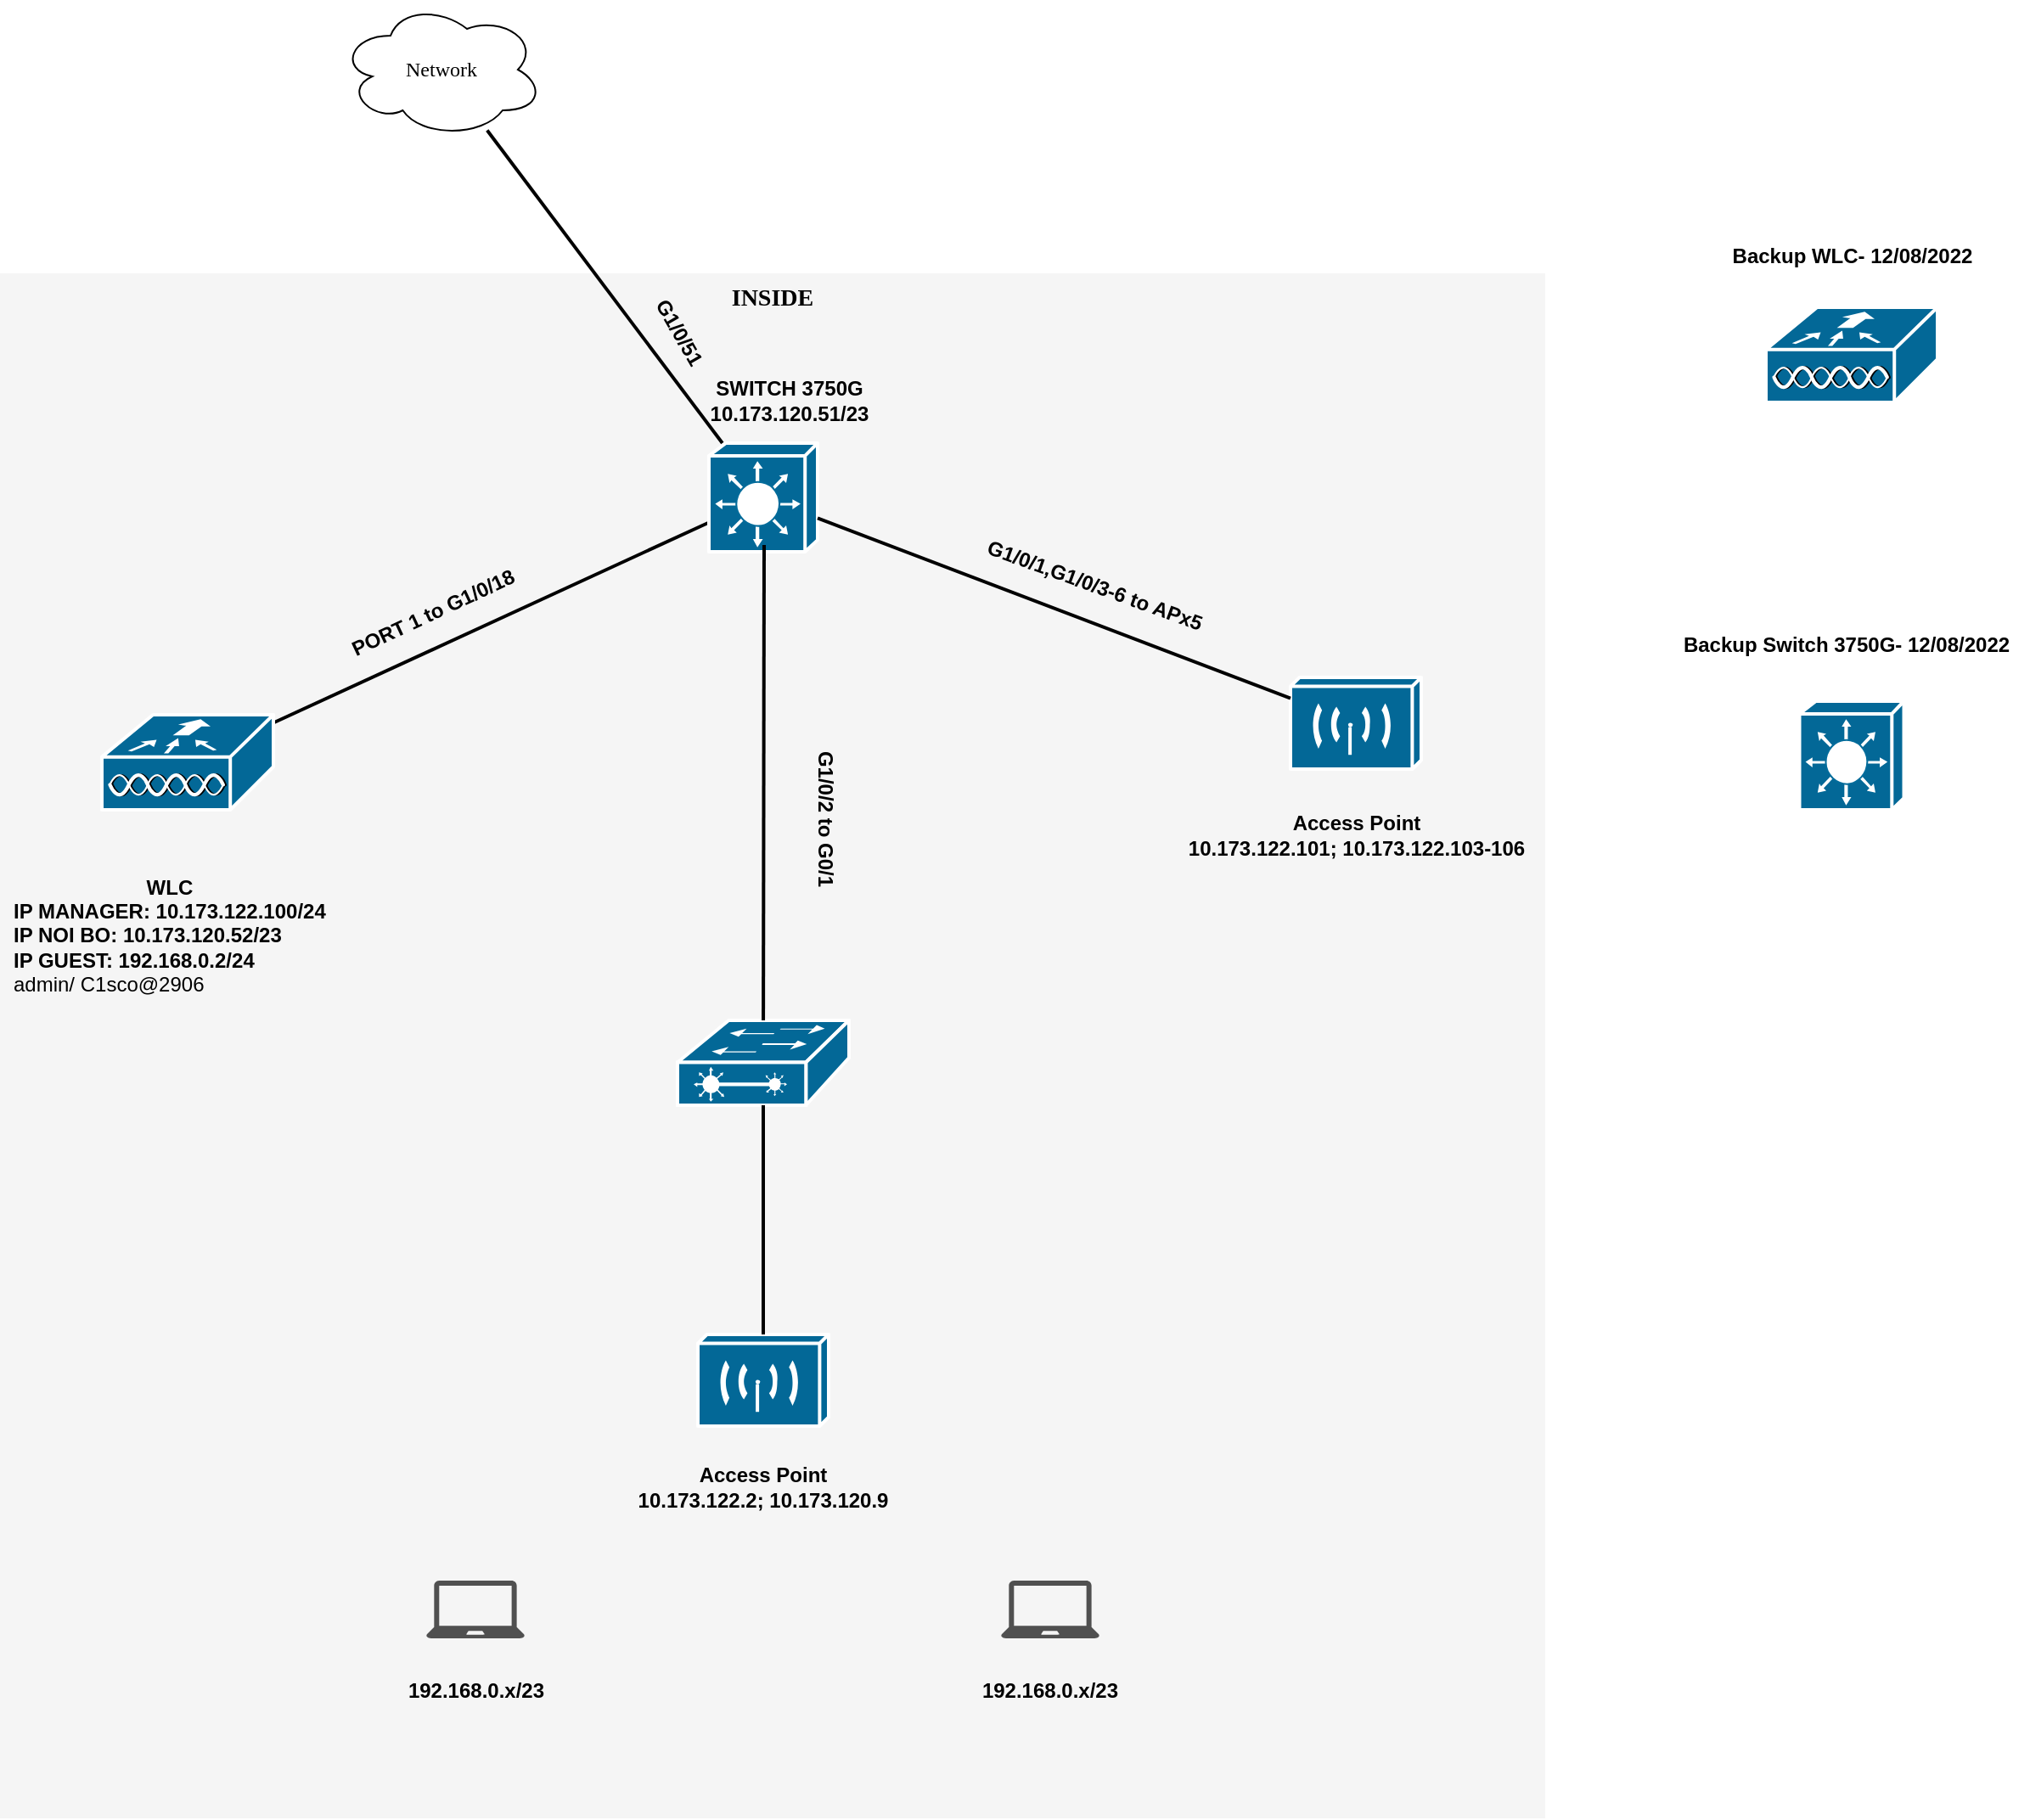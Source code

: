 <mxfile version="20.2.3" type="github">
  <diagram name="Page-1" id="c37626ed-c26b-45fb-9056-f9ebc6bb27b6">
    <mxGraphModel dx="2672" dy="1188" grid="1" gridSize="10" guides="1" tooltips="1" connect="1" arrows="1" fold="1" page="1" pageScale="1" pageWidth="1100" pageHeight="850" background="none" math="0" shadow="0">
      <root>
        <mxCell id="0" />
        <mxCell id="1" parent="0" />
        <mxCell id="DheX3hNSlC5GzcRXyFdp-12" value="INSIDE" style="whiteSpace=wrap;html=1;rounded=0;shadow=0;comic=0;strokeWidth=1;fontFamily=Verdana;fontSize=14;fillColor=#f5f5f5;strokeColor=none;verticalAlign=top;fontStyle=1" vertex="1" parent="1">
          <mxGeometry x="-220" y="160" width="910" height="910" as="geometry" />
        </mxCell>
        <mxCell id="1c7a67bf8fd3230f-64" style="edgeStyle=none;html=1;labelBackgroundColor=none;startFill=0;endArrow=none;endFill=0;strokeWidth=2;fontFamily=Verdana;fontSize=12;" parent="1" source="DheX3hNSlC5GzcRXyFdp-6" target="DheX3hNSlC5GzcRXyFdp-1" edge="1">
          <mxGeometry relative="1" as="geometry">
            <mxPoint x="329" y="174.532" as="sourcePoint" />
            <mxPoint x="210" y="159.997" as="targetPoint" />
          </mxGeometry>
        </mxCell>
        <mxCell id="1c7a67bf8fd3230f-65" style="edgeStyle=none;html=1;labelBackgroundColor=none;startFill=0;endArrow=none;endFill=0;strokeWidth=2;fontFamily=Verdana;fontSize=12;" parent="1" source="DheX3hNSlC5GzcRXyFdp-6" target="DheX3hNSlC5GzcRXyFdp-4" edge="1">
          <mxGeometry relative="1" as="geometry">
            <mxPoint x="179" y="372.997" as="sourcePoint" />
            <mxPoint x="59" y="424.774" as="targetPoint" />
          </mxGeometry>
        </mxCell>
        <mxCell id="DheX3hNSlC5GzcRXyFdp-1" value="Network" style="ellipse;shape=cloud;whiteSpace=wrap;html=1;rounded=0;shadow=0;comic=0;strokeWidth=1;fontFamily=Verdana;fontSize=12;" vertex="1" parent="1">
          <mxGeometry x="-20" width="120" height="80" as="geometry" />
        </mxCell>
        <mxCell id="DheX3hNSlC5GzcRXyFdp-4" value="" style="shape=mxgraph.cisco.wireless.wlan_controller;sketch=0;html=1;pointerEvents=1;dashed=0;fillColor=#036897;strokeColor=#ffffff;strokeWidth=2;verticalLabelPosition=bottom;verticalAlign=top;align=center;outlineConnect=0;" vertex="1" parent="1">
          <mxGeometry x="-160" y="420" width="101" height="56" as="geometry" />
        </mxCell>
        <mxCell id="DheX3hNSlC5GzcRXyFdp-5" value="" style="shape=mxgraph.cisco.wireless.wireless_transport;sketch=0;html=1;pointerEvents=1;dashed=0;fillColor=#036897;strokeColor=#ffffff;strokeWidth=2;verticalLabelPosition=bottom;verticalAlign=top;align=center;outlineConnect=0;" vertex="1" parent="1">
          <mxGeometry x="540" y="398" width="77" height="54" as="geometry" />
        </mxCell>
        <mxCell id="DheX3hNSlC5GzcRXyFdp-6" value="" style="shape=mxgraph.cisco.switches.layer_3_switch;sketch=0;html=1;pointerEvents=1;dashed=0;fillColor=#036897;strokeColor=#ffffff;strokeWidth=2;verticalLabelPosition=bottom;verticalAlign=top;align=center;outlineConnect=0;" vertex="1" parent="1">
          <mxGeometry x="197.5" y="260" width="64" height="64" as="geometry" />
        </mxCell>
        <mxCell id="DheX3hNSlC5GzcRXyFdp-7" value="" style="shape=mxgraph.cisco.switches.layer_2_remote_switch;sketch=0;html=1;pointerEvents=1;dashed=0;fillColor=#036897;strokeColor=#ffffff;strokeWidth=2;verticalLabelPosition=bottom;verticalAlign=top;align=center;outlineConnect=0;" vertex="1" parent="1">
          <mxGeometry x="179" y="600" width="101" height="50" as="geometry" />
        </mxCell>
        <mxCell id="DheX3hNSlC5GzcRXyFdp-8" value="" style="shape=mxgraph.cisco.wireless.wireless_transport;sketch=0;html=1;pointerEvents=1;dashed=0;fillColor=#036897;strokeColor=#ffffff;strokeWidth=2;verticalLabelPosition=bottom;verticalAlign=top;align=center;outlineConnect=0;" vertex="1" parent="1">
          <mxGeometry x="191" y="785" width="77" height="54" as="geometry" />
        </mxCell>
        <mxCell id="DheX3hNSlC5GzcRXyFdp-9" value="" style="sketch=0;pointerEvents=1;shadow=0;dashed=0;html=1;strokeColor=none;fillColor=#505050;labelPosition=center;verticalLabelPosition=bottom;verticalAlign=top;outlineConnect=0;align=center;shape=mxgraph.office.devices.laptop;" vertex="1" parent="1">
          <mxGeometry x="31" y="930" width="58" height="34" as="geometry" />
        </mxCell>
        <mxCell id="DheX3hNSlC5GzcRXyFdp-10" value="" style="sketch=0;pointerEvents=1;shadow=0;dashed=0;html=1;strokeColor=none;fillColor=#505050;labelPosition=center;verticalLabelPosition=bottom;verticalAlign=top;outlineConnect=0;align=center;shape=mxgraph.office.devices.laptop;" vertex="1" parent="1">
          <mxGeometry x="369.5" y="930" width="58" height="34" as="geometry" />
        </mxCell>
        <mxCell id="DheX3hNSlC5GzcRXyFdp-16" style="edgeStyle=none;html=1;labelBackgroundColor=none;startFill=0;endArrow=none;endFill=0;strokeWidth=2;fontFamily=Verdana;fontSize=12;" edge="1" parent="1" source="DheX3hNSlC5GzcRXyFdp-6" target="DheX3hNSlC5GzcRXyFdp-5">
          <mxGeometry relative="1" as="geometry">
            <mxPoint x="207.5" y="337.676" as="sourcePoint" />
            <mxPoint x="104.897" y="420" as="targetPoint" />
          </mxGeometry>
        </mxCell>
        <mxCell id="DheX3hNSlC5GzcRXyFdp-17" style="edgeStyle=none;html=1;labelBackgroundColor=none;startFill=0;endArrow=none;endFill=0;strokeWidth=2;fontFamily=Verdana;fontSize=12;" edge="1" parent="1" source="DheX3hNSlC5GzcRXyFdp-7">
          <mxGeometry relative="1" as="geometry">
            <mxPoint x="168.1" y="352.0" as="sourcePoint" />
            <mxPoint x="230" y="320" as="targetPoint" />
          </mxGeometry>
        </mxCell>
        <mxCell id="DheX3hNSlC5GzcRXyFdp-18" style="edgeStyle=none;html=1;labelBackgroundColor=none;startFill=0;endArrow=none;endFill=0;strokeWidth=2;fontFamily=Verdana;fontSize=12;" edge="1" parent="1" source="DheX3hNSlC5GzcRXyFdp-8" target="DheX3hNSlC5GzcRXyFdp-7">
          <mxGeometry relative="1" as="geometry">
            <mxPoint x="228.781" y="820" as="sourcePoint" />
            <mxPoint x="229.24" y="540" as="targetPoint" />
          </mxGeometry>
        </mxCell>
        <mxCell id="DheX3hNSlC5GzcRXyFdp-19" value="&lt;b&gt;SWITCH 3750G&lt;br&gt;10.173.120.51/23&lt;/b&gt;" style="text;html=1;strokeColor=none;fillColor=none;align=center;verticalAlign=middle;whiteSpace=wrap;rounded=0;" vertex="1" parent="1">
          <mxGeometry x="170" y="220" width="150" height="30" as="geometry" />
        </mxCell>
        <mxCell id="DheX3hNSlC5GzcRXyFdp-22" value="&lt;b&gt;G1/0/51&lt;/b&gt;" style="text;html=1;strokeColor=none;fillColor=none;align=center;verticalAlign=middle;whiteSpace=wrap;rounded=0;rotation=60;" vertex="1" parent="1">
          <mxGeometry x="150" y="180" width="60" height="30" as="geometry" />
        </mxCell>
        <mxCell id="DheX3hNSlC5GzcRXyFdp-23" value="&lt;div style=&quot;text-align: center;&quot;&gt;&lt;b style=&quot;background-color: initial;&quot;&gt;WLC&lt;/b&gt;&lt;/div&gt;&lt;b&gt;&lt;div style=&quot;&quot;&gt;&lt;b style=&quot;background-color: initial;&quot;&gt;IP MANAGER: 10.173.122.100/24&lt;/b&gt;&lt;/div&gt;&lt;div style=&quot;&quot;&gt;&lt;b style=&quot;background-color: initial;&quot;&gt;IP NOI BO: 10.173.120.52/23&lt;/b&gt;&lt;/div&gt;&lt;div style=&quot;&quot;&gt;&lt;b style=&quot;background-color: initial;&quot;&gt;IP GUEST: 192.168.0.2/24&lt;/b&gt;&lt;/div&gt;&lt;div style=&quot;&quot;&gt;&lt;span style=&quot;font-weight: 400;&quot;&gt;admin/ C1sco@2906&lt;/span&gt;&lt;b style=&quot;background-color: initial;&quot;&gt;&lt;br&gt;&lt;/b&gt;&lt;/div&gt;&lt;/b&gt;" style="text;html=1;strokeColor=none;fillColor=none;align=left;verticalAlign=middle;whiteSpace=wrap;rounded=0;" vertex="1" parent="1">
          <mxGeometry x="-214.5" y="500.5" width="210" height="99" as="geometry" />
        </mxCell>
        <mxCell id="DheX3hNSlC5GzcRXyFdp-24" value="&lt;b&gt;PORT 1 to G1/0/18&lt;br&gt;&lt;/b&gt;" style="text;html=1;strokeColor=none;fillColor=none;align=center;verticalAlign=middle;whiteSpace=wrap;rounded=0;rotation=-25;" vertex="1" parent="1">
          <mxGeometry x="-40" y="340" width="150" height="39" as="geometry" />
        </mxCell>
        <mxCell id="DheX3hNSlC5GzcRXyFdp-25" value="&lt;b&gt;G1/0/1,G1/0/3-6 to APx5&lt;br&gt;&lt;/b&gt;" style="text;html=1;strokeColor=none;fillColor=none;align=center;verticalAlign=middle;whiteSpace=wrap;rounded=0;rotation=20;" vertex="1" parent="1">
          <mxGeometry x="350" y="324" width="150" height="39" as="geometry" />
        </mxCell>
        <mxCell id="DheX3hNSlC5GzcRXyFdp-26" value="&lt;b&gt;Access Point&lt;br&gt;10.173.122.101; 10.173.122.103-106&lt;br&gt;&lt;/b&gt;" style="text;html=1;strokeColor=none;fillColor=none;align=center;verticalAlign=middle;whiteSpace=wrap;rounded=0;" vertex="1" parent="1">
          <mxGeometry x="467.62" y="476" width="221.75" height="30" as="geometry" />
        </mxCell>
        <mxCell id="DheX3hNSlC5GzcRXyFdp-27" value="&lt;span&gt;G1/0/2 to G0/1&lt;br&gt;&lt;/span&gt;" style="text;html=1;strokeColor=none;fillColor=none;align=center;verticalAlign=middle;whiteSpace=wrap;rounded=0;rotation=90;fontStyle=1" vertex="1" parent="1">
          <mxGeometry x="181.5" y="461.5" width="169" height="39" as="geometry" />
        </mxCell>
        <mxCell id="DheX3hNSlC5GzcRXyFdp-28" value="&lt;b&gt;Access Point&lt;br&gt;10.173.122.2; 10.173.120.9&lt;br&gt;&lt;/b&gt;" style="text;html=1;strokeColor=none;fillColor=none;align=center;verticalAlign=middle;whiteSpace=wrap;rounded=0;" vertex="1" parent="1">
          <mxGeometry x="146.25" y="860" width="166.5" height="30" as="geometry" />
        </mxCell>
        <mxCell id="DheX3hNSlC5GzcRXyFdp-29" value="&lt;b&gt;192.168.0.x/23&lt;/b&gt;&lt;span style=&quot;color: rgba(0, 0, 0, 0); font-family: monospace; font-size: 0px; text-align: start;&quot;&gt;%3CmxGraphModel%3E%3Croot%3E%3CmxCell%20id%3D%220%22%2F%3E%3CmxCell%20id%3D%221%22%20parent%3D%220%22%2F%3E%3CmxCell%20id%3D%222%22%20value%3D%22%26lt%3Bb%26gt%3BAccess%20Point%26lt%3Bbr%26gt%3B10.173.120.8%20-%2010.173.120.9%26lt%3Bbr%26gt%3B%26lt%3B%2Fb%26gt%3B%22%20style%3D%22text%3Bhtml%3D1%3BstrokeColor%3Dnone%3BfillColor%3Dnone%3Balign%3Dcenter%3BverticalAlign%3Dmiddle%3BwhiteSpace%3Dwrap%3Brounded%3D0%3B%22%20vertex%3D%221%22%20parent%3D%221%22%3E%3CmxGeometry%20x%3D%22146.25%22%20y%3D%22860%22%20width%3D%22166.5%22%20height%3D%2230%22%20as%3D%22geometry%22%2F%3E%3C%2FmxCell%3E%3C%2Froot%3E%3C%2FmxGraphModel%3E&lt;/span&gt;&lt;b&gt;&lt;br&gt;&lt;/b&gt;" style="text;html=1;strokeColor=none;fillColor=none;align=center;verticalAlign=middle;whiteSpace=wrap;rounded=0;" vertex="1" parent="1">
          <mxGeometry x="315.25" y="980" width="166.5" height="30" as="geometry" />
        </mxCell>
        <mxCell id="DheX3hNSlC5GzcRXyFdp-30" value="&lt;b&gt;192.168.0.x/23&lt;/b&gt;&lt;span style=&quot;color: rgba(0, 0, 0, 0); font-family: monospace; font-size: 0px; text-align: start;&quot;&gt;%3CmxGraphModel%3E%3Croot%3E%3CmxCell%20id%3D%220%22%2F%3E%3CmxCell%20id%3D%221%22%20parent%3D%220%22%2F%3E%3CmxCell%20id%3D%222%22%20value%3D%22%26lt%3Bb%26gt%3BAccess%20Point%26lt%3Bbr%26gt%3B10.173.120.8%20-%2010.173.120.9%26lt%3Bbr%26gt%3B%26lt%3B%2Fb%26gt%3B%22%20style%3D%22text%3Bhtml%3D1%3BstrokeColor%3Dnone%3BfillColor%3Dnone%3Balign%3Dcenter%3BverticalAlign%3Dmiddle%3BwhiteSpace%3Dwrap%3Brounded%3D0%3B%22%20vertex%3D%221%22%20parent%3D%221%22%3E%3CmxGeometry%20x%3D%22146.25%22%20y%3D%22860%22%20width%3D%22166.5%22%20height%3D%2230%22%20as%3D%22geometry%22%2F%3E%3C%2FmxCell%3E%3C%2Froot%3E%3C%2FmxGraphModel%3E&lt;/span&gt;&lt;b&gt;&lt;br&gt;&lt;/b&gt;" style="text;html=1;strokeColor=none;fillColor=none;align=center;verticalAlign=middle;whiteSpace=wrap;rounded=0;" vertex="1" parent="1">
          <mxGeometry x="-23.25" y="980" width="166.5" height="30" as="geometry" />
        </mxCell>
        <UserObject label="" link="https://github.com/minhnghia2k3/Network-Topology/blob/main/wlc_backup_dltb" linkTarget="_blank" id="DheX3hNSlC5GzcRXyFdp-36">
          <mxCell style="shape=mxgraph.cisco.wireless.wlan_controller;sketch=0;html=1;pointerEvents=1;dashed=0;fillColor=#036897;strokeColor=#ffffff;strokeWidth=2;verticalLabelPosition=bottom;verticalAlign=top;align=center;outlineConnect=0;" vertex="1" parent="1">
            <mxGeometry x="820" y="180" width="101" height="56" as="geometry" />
          </mxCell>
        </UserObject>
        <UserObject label="" link="https://github.com/minhnghia2k3/Network-Topology/blob/main/qtc-dltb-confg" linkTarget="_blank" id="DheX3hNSlC5GzcRXyFdp-37">
          <mxCell style="shape=mxgraph.cisco.switches.layer_3_switch;sketch=0;html=1;pointerEvents=1;dashed=0;fillColor=#036897;strokeColor=#ffffff;strokeWidth=2;verticalLabelPosition=bottom;verticalAlign=top;align=center;outlineConnect=0;" vertex="1" parent="1">
            <mxGeometry x="839.75" y="412" width="61.5" height="64" as="geometry" />
          </mxCell>
        </UserObject>
        <mxCell id="DheX3hNSlC5GzcRXyFdp-38" value="&lt;b&gt;Backup WLC- 12/08/2022&lt;br&gt;&lt;/b&gt;" style="text;html=1;strokeColor=none;fillColor=none;align=center;verticalAlign=middle;whiteSpace=wrap;rounded=0;rotation=0;" vertex="1" parent="1">
          <mxGeometry x="795.5" y="130" width="150" height="39" as="geometry" />
        </mxCell>
        <mxCell id="DheX3hNSlC5GzcRXyFdp-39" value="&lt;b&gt;Backup Switch 3750G- 12/08/2022&lt;br&gt;&lt;/b&gt;" style="text;html=1;strokeColor=none;fillColor=none;align=center;verticalAlign=middle;whiteSpace=wrap;rounded=0;rotation=0;" vertex="1" parent="1">
          <mxGeometry x="760" y="359" width="214.5" height="39" as="geometry" />
        </mxCell>
      </root>
    </mxGraphModel>
  </diagram>
</mxfile>

